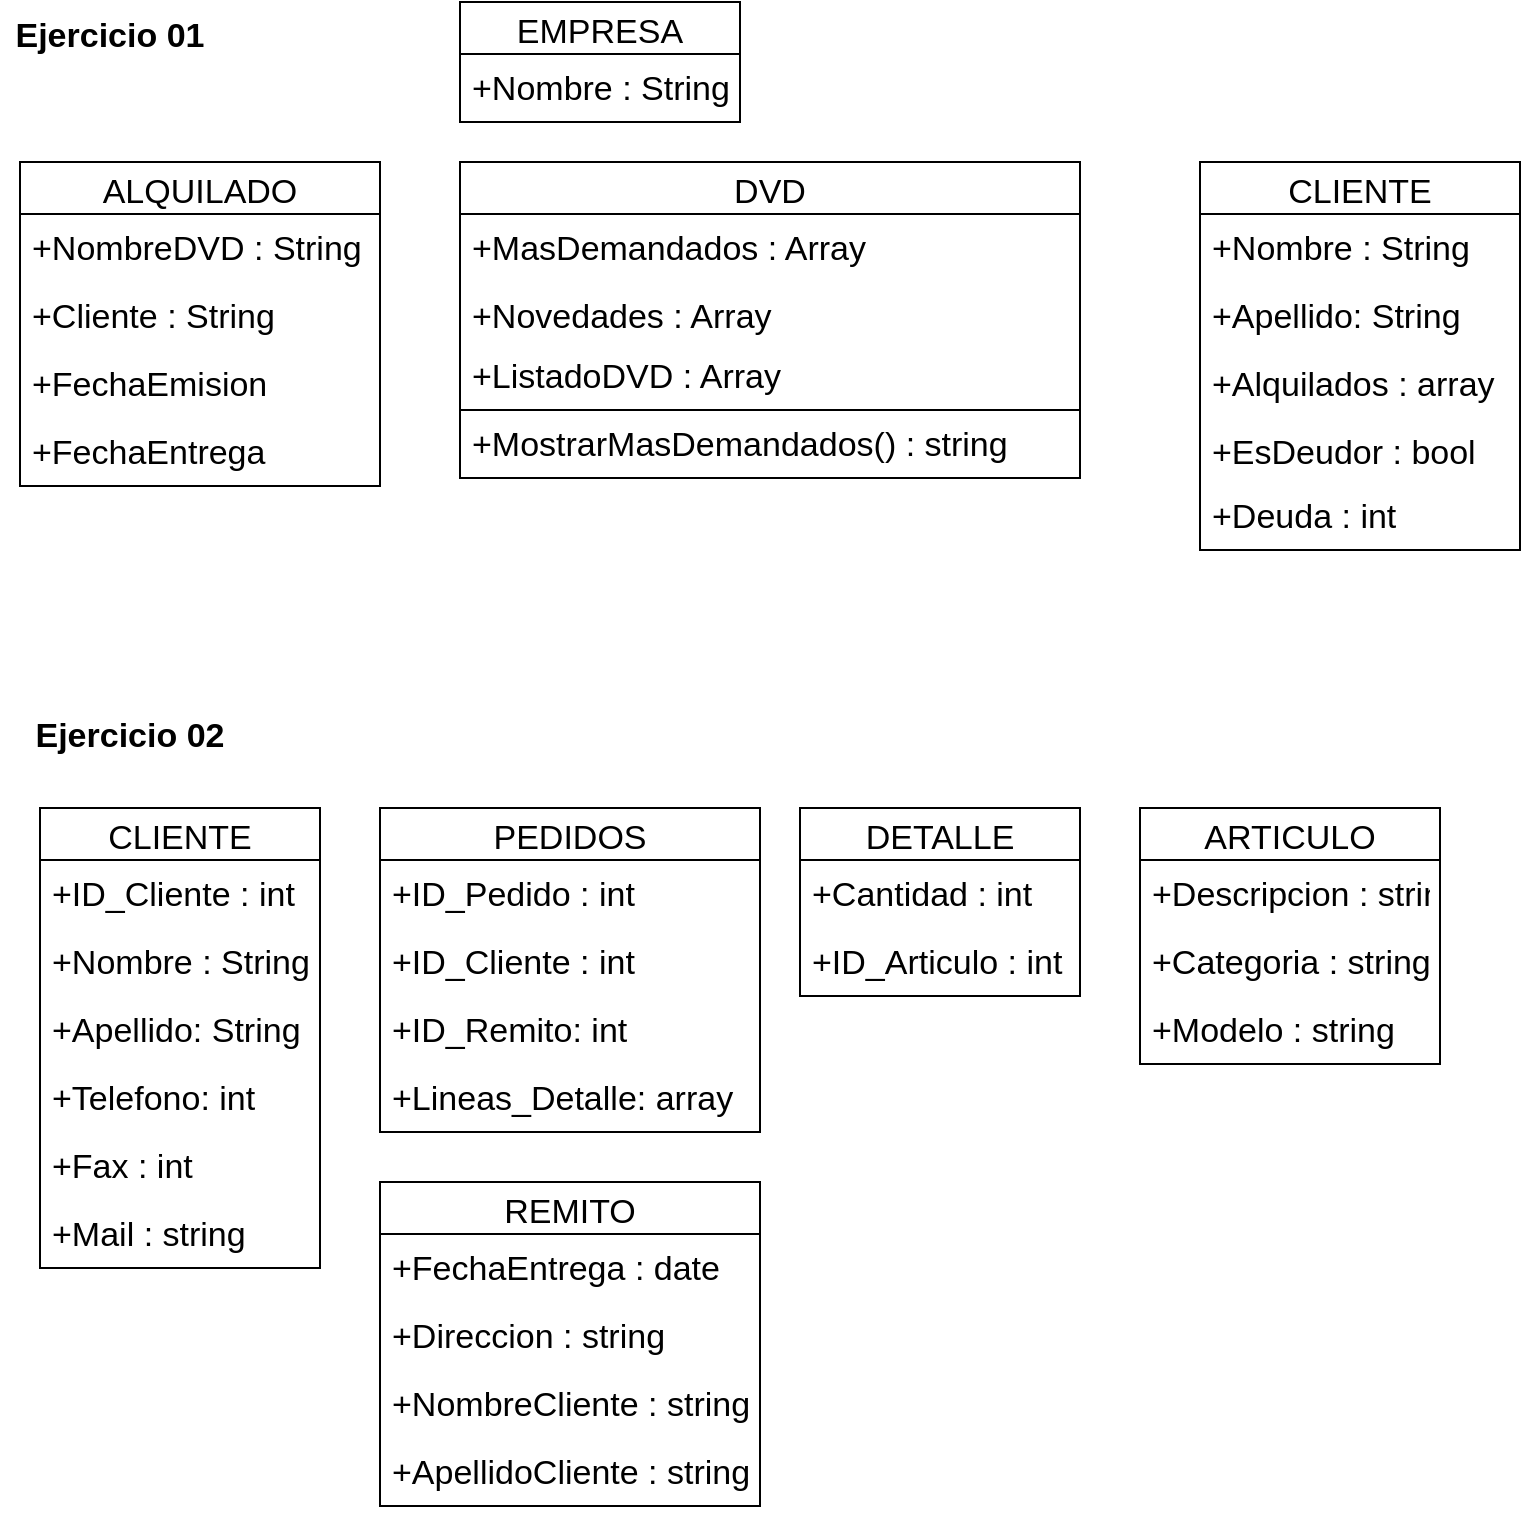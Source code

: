 <mxfile version="20.2.8" type="device"><diagram id="ye4yj8Gbk5YCdJ6O2I1f" name="Página-1"><mxGraphModel dx="400" dy="500" grid="1" gridSize="10" guides="1" tooltips="1" connect="1" arrows="1" fold="1" page="1" pageScale="1" pageWidth="827" pageHeight="1169" math="0" shadow="0"><root><mxCell id="0"/><mxCell id="1" parent="0"/><mxCell id="_At8hHxsudeZm6LvL_od-1" value="Ejercicio 01" style="text;align=center;fontStyle=1;verticalAlign=middle;spacingLeft=3;spacingRight=3;strokeColor=none;rotatable=0;points=[[0,0.5],[1,0.5]];portConstraint=eastwest;fontSize=17;" parent="1" vertex="1"><mxGeometry x="30" y="20" width="110" height="30" as="geometry"/></mxCell><mxCell id="_At8hHxsudeZm6LvL_od-32" value="Ejercicio 02" style="text;align=center;fontStyle=1;verticalAlign=middle;spacingLeft=3;spacingRight=3;strokeColor=none;rotatable=0;points=[[0,0.5],[1,0.5]];portConstraint=eastwest;fontSize=17;" parent="1" vertex="1"><mxGeometry x="40" y="370" width="110" height="30" as="geometry"/></mxCell><mxCell id="_At8hHxsudeZm6LvL_od-43" value="EMPRESA" style="swimlane;fontStyle=0;childLayout=stackLayout;horizontal=1;startSize=26;fillColor=none;horizontalStack=0;resizeParent=1;resizeParentMax=0;resizeLast=0;collapsible=1;marginBottom=0;fontSize=17;" parent="1" vertex="1"><mxGeometry x="260" y="20" width="140" height="60" as="geometry"/></mxCell><mxCell id="_At8hHxsudeZm6LvL_od-44" value="+Nombre : String" style="text;strokeColor=none;fillColor=none;align=left;verticalAlign=top;spacingLeft=4;spacingRight=4;overflow=hidden;rotatable=0;points=[[0,0.5],[1,0.5]];portConstraint=eastwest;fontSize=17;" parent="_At8hHxsudeZm6LvL_od-43" vertex="1"><mxGeometry y="26" width="140" height="34" as="geometry"/></mxCell><mxCell id="_At8hHxsudeZm6LvL_od-50" value="ALQUILADO" style="swimlane;fontStyle=0;childLayout=stackLayout;horizontal=1;startSize=26;fillColor=none;horizontalStack=0;resizeParent=1;resizeParentMax=0;resizeLast=0;collapsible=1;marginBottom=0;fontSize=17;" parent="1" vertex="1"><mxGeometry x="40" y="100" width="180" height="162" as="geometry"/></mxCell><mxCell id="_At8hHxsudeZm6LvL_od-51" value="+NombreDVD : String" style="text;strokeColor=none;fillColor=none;align=left;verticalAlign=top;spacingLeft=4;spacingRight=4;overflow=hidden;rotatable=0;points=[[0,0.5],[1,0.5]];portConstraint=eastwest;fontSize=17;" parent="_At8hHxsudeZm6LvL_od-50" vertex="1"><mxGeometry y="26" width="180" height="34" as="geometry"/></mxCell><mxCell id="_At8hHxsudeZm6LvL_od-63" value="+Cliente : String" style="text;strokeColor=none;fillColor=none;align=left;verticalAlign=top;spacingLeft=4;spacingRight=4;overflow=hidden;rotatable=0;points=[[0,0.5],[1,0.5]];portConstraint=eastwest;fontSize=17;" parent="_At8hHxsudeZm6LvL_od-50" vertex="1"><mxGeometry y="60" width="180" height="34" as="geometry"/></mxCell><mxCell id="_At8hHxsudeZm6LvL_od-64" value="+FechaEmision" style="text;strokeColor=none;fillColor=none;align=left;verticalAlign=top;spacingLeft=4;spacingRight=4;overflow=hidden;rotatable=0;points=[[0,0.5],[1,0.5]];portConstraint=eastwest;fontSize=17;" parent="_At8hHxsudeZm6LvL_od-50" vertex="1"><mxGeometry y="94" width="180" height="34" as="geometry"/></mxCell><mxCell id="_At8hHxsudeZm6LvL_od-66" value="+FechaEntrega" style="text;strokeColor=none;fillColor=none;align=left;verticalAlign=top;spacingLeft=4;spacingRight=4;overflow=hidden;rotatable=0;points=[[0,0.5],[1,0.5]];portConstraint=eastwest;fontSize=17;" parent="_At8hHxsudeZm6LvL_od-50" vertex="1"><mxGeometry y="128" width="180" height="34" as="geometry"/></mxCell><mxCell id="_At8hHxsudeZm6LvL_od-53" value="DVD" style="swimlane;fontStyle=0;childLayout=stackLayout;horizontal=1;startSize=26;fillColor=none;horizontalStack=0;resizeParent=1;resizeParentMax=0;resizeLast=0;collapsible=1;marginBottom=0;fontSize=17;" parent="1" vertex="1"><mxGeometry x="260" y="100" width="310" height="158" as="geometry"/></mxCell><mxCell id="_At8hHxsudeZm6LvL_od-54" value="+MasDemandados : Array&#10;" style="text;strokeColor=none;fillColor=none;align=left;verticalAlign=top;spacingLeft=4;spacingRight=4;overflow=hidden;rotatable=0;points=[[0,0.5],[1,0.5]];portConstraint=eastwest;fontSize=17;" parent="_At8hHxsudeZm6LvL_od-53" vertex="1"><mxGeometry y="26" width="310" height="34" as="geometry"/></mxCell><mxCell id="_At8hHxsudeZm6LvL_od-58" value="+Novedades : Array" style="text;strokeColor=none;fillColor=none;align=left;verticalAlign=top;spacingLeft=4;spacingRight=4;overflow=hidden;rotatable=0;points=[[0,0.5],[1,0.5]];portConstraint=eastwest;fontSize=17;" parent="_At8hHxsudeZm6LvL_od-53" vertex="1"><mxGeometry y="60" width="310" height="30" as="geometry"/></mxCell><mxCell id="_At8hHxsudeZm6LvL_od-59" value="+ListadoDVD : Array" style="text;strokeColor=none;fillColor=none;align=left;verticalAlign=top;spacingLeft=4;spacingRight=4;overflow=hidden;rotatable=0;points=[[0,0.5],[1,0.5]];portConstraint=eastwest;fontSize=17;" parent="_At8hHxsudeZm6LvL_od-53" vertex="1"><mxGeometry y="90" width="310" height="34" as="geometry"/></mxCell><mxCell id="i-8m0HgFUzfrP8XlpAkE-1" value="+MostrarMasDemandados() : string" style="text;align=left;verticalAlign=top;spacingLeft=4;spacingRight=4;overflow=hidden;rotatable=0;points=[[0,0.5],[1,0.5]];portConstraint=eastwest;fontSize=17;strokeColor=default;" vertex="1" parent="_At8hHxsudeZm6LvL_od-53"><mxGeometry y="124" width="310" height="34" as="geometry"/></mxCell><mxCell id="_At8hHxsudeZm6LvL_od-55" value="CLIENTE" style="swimlane;fontStyle=0;childLayout=stackLayout;horizontal=1;startSize=26;fillColor=none;horizontalStack=0;resizeParent=1;resizeParentMax=0;resizeLast=0;collapsible=1;marginBottom=0;fontSize=17;" parent="1" vertex="1"><mxGeometry x="630" y="100" width="160" height="194" as="geometry"/></mxCell><mxCell id="_At8hHxsudeZm6LvL_od-56" value="+Nombre : String" style="text;strokeColor=none;fillColor=none;align=left;verticalAlign=top;spacingLeft=4;spacingRight=4;overflow=hidden;rotatable=0;points=[[0,0.5],[1,0.5]];portConstraint=eastwest;fontSize=17;" parent="_At8hHxsudeZm6LvL_od-55" vertex="1"><mxGeometry y="26" width="160" height="34" as="geometry"/></mxCell><mxCell id="_At8hHxsudeZm6LvL_od-57" value="+Apellido: String" style="text;strokeColor=none;fillColor=none;align=left;verticalAlign=top;spacingLeft=4;spacingRight=4;overflow=hidden;rotatable=0;points=[[0,0.5],[1,0.5]];portConstraint=eastwest;fontSize=17;" parent="_At8hHxsudeZm6LvL_od-55" vertex="1"><mxGeometry y="60" width="160" height="34" as="geometry"/></mxCell><mxCell id="_At8hHxsudeZm6LvL_od-67" value="+Alquilados : array" style="text;strokeColor=none;fillColor=none;align=left;verticalAlign=top;spacingLeft=4;spacingRight=4;overflow=hidden;rotatable=0;points=[[0,0.5],[1,0.5]];portConstraint=eastwest;fontSize=17;" parent="_At8hHxsudeZm6LvL_od-55" vertex="1"><mxGeometry y="94" width="160" height="34" as="geometry"/></mxCell><mxCell id="_At8hHxsudeZm6LvL_od-98" value="+EsDeudor : bool" style="text;strokeColor=none;fillColor=none;align=left;verticalAlign=top;spacingLeft=4;spacingRight=4;overflow=hidden;rotatable=0;points=[[0,0.5],[1,0.5]];portConstraint=eastwest;fontSize=17;" parent="_At8hHxsudeZm6LvL_od-55" vertex="1"><mxGeometry y="128" width="160" height="32" as="geometry"/></mxCell><mxCell id="_At8hHxsudeZm6LvL_od-68" value="+Deuda : int" style="text;strokeColor=none;fillColor=none;align=left;verticalAlign=top;spacingLeft=4;spacingRight=4;overflow=hidden;rotatable=0;points=[[0,0.5],[1,0.5]];portConstraint=eastwest;fontSize=17;" parent="_At8hHxsudeZm6LvL_od-55" vertex="1"><mxGeometry y="160" width="160" height="34" as="geometry"/></mxCell><mxCell id="_At8hHxsudeZm6LvL_od-69" value="CLIENTE" style="swimlane;fontStyle=0;childLayout=stackLayout;horizontal=1;startSize=26;fillColor=none;horizontalStack=0;resizeParent=1;resizeParentMax=0;resizeLast=0;collapsible=1;marginBottom=0;fontSize=17;" parent="1" vertex="1"><mxGeometry x="50" y="423" width="140" height="230" as="geometry"/></mxCell><mxCell id="_At8hHxsudeZm6LvL_od-73" value="+ID_Cliente : int" style="text;strokeColor=none;fillColor=none;align=left;verticalAlign=top;spacingLeft=4;spacingRight=4;overflow=hidden;rotatable=0;points=[[0,0.5],[1,0.5]];portConstraint=eastwest;fontSize=17;" parent="_At8hHxsudeZm6LvL_od-69" vertex="1"><mxGeometry y="26" width="140" height="34" as="geometry"/></mxCell><mxCell id="_At8hHxsudeZm6LvL_od-70" value="+Nombre : String" style="text;strokeColor=none;fillColor=none;align=left;verticalAlign=top;spacingLeft=4;spacingRight=4;overflow=hidden;rotatable=0;points=[[0,0.5],[1,0.5]];portConstraint=eastwest;fontSize=17;" parent="_At8hHxsudeZm6LvL_od-69" vertex="1"><mxGeometry y="60" width="140" height="34" as="geometry"/></mxCell><mxCell id="_At8hHxsudeZm6LvL_od-71" value="+Apellido: String" style="text;strokeColor=none;fillColor=none;align=left;verticalAlign=top;spacingLeft=4;spacingRight=4;overflow=hidden;rotatable=0;points=[[0,0.5],[1,0.5]];portConstraint=eastwest;fontSize=17;" parent="_At8hHxsudeZm6LvL_od-69" vertex="1"><mxGeometry y="94" width="140" height="34" as="geometry"/></mxCell><mxCell id="_At8hHxsudeZm6LvL_od-72" value="+Telefono: int" style="text;strokeColor=none;fillColor=none;align=left;verticalAlign=top;spacingLeft=4;spacingRight=4;overflow=hidden;rotatable=0;points=[[0,0.5],[1,0.5]];portConstraint=eastwest;fontSize=17;" parent="_At8hHxsudeZm6LvL_od-69" vertex="1"><mxGeometry y="128" width="140" height="34" as="geometry"/></mxCell><mxCell id="_At8hHxsudeZm6LvL_od-74" value="+Fax : int" style="text;strokeColor=none;fillColor=none;align=left;verticalAlign=top;spacingLeft=4;spacingRight=4;overflow=hidden;rotatable=0;points=[[0,0.5],[1,0.5]];portConstraint=eastwest;fontSize=17;" parent="_At8hHxsudeZm6LvL_od-69" vertex="1"><mxGeometry y="162" width="140" height="34" as="geometry"/></mxCell><mxCell id="_At8hHxsudeZm6LvL_od-75" value="+Mail : string" style="text;strokeColor=none;fillColor=none;align=left;verticalAlign=top;spacingLeft=4;spacingRight=4;overflow=hidden;rotatable=0;points=[[0,0.5],[1,0.5]];portConstraint=eastwest;fontSize=17;" parent="_At8hHxsudeZm6LvL_od-69" vertex="1"><mxGeometry y="196" width="140" height="34" as="geometry"/></mxCell><mxCell id="_At8hHxsudeZm6LvL_od-76" value="PEDIDOS" style="swimlane;fontStyle=0;childLayout=stackLayout;horizontal=1;startSize=26;fillColor=none;horizontalStack=0;resizeParent=1;resizeParentMax=0;resizeLast=0;collapsible=1;marginBottom=0;fontSize=17;" parent="1" vertex="1"><mxGeometry x="220" y="423" width="190" height="162" as="geometry"/></mxCell><mxCell id="_At8hHxsudeZm6LvL_od-77" value="+ID_Pedido : int" style="text;strokeColor=none;fillColor=none;align=left;verticalAlign=top;spacingLeft=4;spacingRight=4;overflow=hidden;rotatable=0;points=[[0,0.5],[1,0.5]];portConstraint=eastwest;fontSize=17;" parent="_At8hHxsudeZm6LvL_od-76" vertex="1"><mxGeometry y="26" width="190" height="34" as="geometry"/></mxCell><mxCell id="_At8hHxsudeZm6LvL_od-78" value="+ID_Cliente : int" style="text;strokeColor=none;fillColor=none;align=left;verticalAlign=top;spacingLeft=4;spacingRight=4;overflow=hidden;rotatable=0;points=[[0,0.5],[1,0.5]];portConstraint=eastwest;fontSize=17;" parent="_At8hHxsudeZm6LvL_od-76" vertex="1"><mxGeometry y="60" width="190" height="34" as="geometry"/></mxCell><mxCell id="_At8hHxsudeZm6LvL_od-97" value="+ID_Remito: int" style="text;strokeColor=none;fillColor=none;align=left;verticalAlign=top;spacingLeft=4;spacingRight=4;overflow=hidden;rotatable=0;points=[[0,0.5],[1,0.5]];portConstraint=eastwest;fontSize=17;" parent="_At8hHxsudeZm6LvL_od-76" vertex="1"><mxGeometry y="94" width="190" height="34" as="geometry"/></mxCell><mxCell id="_At8hHxsudeZm6LvL_od-79" value="+Lineas_Detalle: array" style="text;strokeColor=none;fillColor=none;align=left;verticalAlign=top;spacingLeft=4;spacingRight=4;overflow=hidden;rotatable=0;points=[[0,0.5],[1,0.5]];portConstraint=eastwest;fontSize=17;" parent="_At8hHxsudeZm6LvL_od-76" vertex="1"><mxGeometry y="128" width="190" height="34" as="geometry"/></mxCell><mxCell id="_At8hHxsudeZm6LvL_od-83" value="DETALLE" style="swimlane;fontStyle=0;childLayout=stackLayout;horizontal=1;startSize=26;fillColor=none;horizontalStack=0;resizeParent=1;resizeParentMax=0;resizeLast=0;collapsible=1;marginBottom=0;fontSize=17;" parent="1" vertex="1"><mxGeometry x="430" y="423" width="140" height="94" as="geometry"/></mxCell><mxCell id="_At8hHxsudeZm6LvL_od-84" value="+Cantidad : int" style="text;strokeColor=none;fillColor=none;align=left;verticalAlign=top;spacingLeft=4;spacingRight=4;overflow=hidden;rotatable=0;points=[[0,0.5],[1,0.5]];portConstraint=eastwest;fontSize=17;" parent="_At8hHxsudeZm6LvL_od-83" vertex="1"><mxGeometry y="26" width="140" height="34" as="geometry"/></mxCell><mxCell id="_At8hHxsudeZm6LvL_od-85" value="+ID_Articulo : int" style="text;strokeColor=none;fillColor=none;align=left;verticalAlign=top;spacingLeft=4;spacingRight=4;overflow=hidden;rotatable=0;points=[[0,0.5],[1,0.5]];portConstraint=eastwest;fontSize=17;" parent="_At8hHxsudeZm6LvL_od-83" vertex="1"><mxGeometry y="60" width="140" height="34" as="geometry"/></mxCell><mxCell id="_At8hHxsudeZm6LvL_od-88" value="ARTICULO" style="swimlane;fontStyle=0;childLayout=stackLayout;horizontal=1;startSize=26;fillColor=none;horizontalStack=0;resizeParent=1;resizeParentMax=0;resizeLast=0;collapsible=1;marginBottom=0;fontSize=17;" parent="1" vertex="1"><mxGeometry x="600" y="423" width="150" height="128" as="geometry"/></mxCell><mxCell id="_At8hHxsudeZm6LvL_od-89" value="+Descripcion : string" style="text;strokeColor=none;fillColor=none;align=left;verticalAlign=top;spacingLeft=4;spacingRight=4;overflow=hidden;rotatable=0;points=[[0,0.5],[1,0.5]];portConstraint=eastwest;fontSize=17;" parent="_At8hHxsudeZm6LvL_od-88" vertex="1"><mxGeometry y="26" width="150" height="34" as="geometry"/></mxCell><mxCell id="_At8hHxsudeZm6LvL_od-90" value="+Categoria : string" style="text;strokeColor=none;fillColor=none;align=left;verticalAlign=top;spacingLeft=4;spacingRight=4;overflow=hidden;rotatable=0;points=[[0,0.5],[1,0.5]];portConstraint=eastwest;fontSize=17;" parent="_At8hHxsudeZm6LvL_od-88" vertex="1"><mxGeometry y="60" width="150" height="34" as="geometry"/></mxCell><mxCell id="_At8hHxsudeZm6LvL_od-91" value="+Modelo : string" style="text;strokeColor=none;fillColor=none;align=left;verticalAlign=top;spacingLeft=4;spacingRight=4;overflow=hidden;rotatable=0;points=[[0,0.5],[1,0.5]];portConstraint=eastwest;fontSize=17;" parent="_At8hHxsudeZm6LvL_od-88" vertex="1"><mxGeometry y="94" width="150" height="34" as="geometry"/></mxCell><mxCell id="_At8hHxsudeZm6LvL_od-92" value="REMITO" style="swimlane;fontStyle=0;childLayout=stackLayout;horizontal=1;startSize=26;fillColor=none;horizontalStack=0;resizeParent=1;resizeParentMax=0;resizeLast=0;collapsible=1;marginBottom=0;fontSize=17;" parent="1" vertex="1"><mxGeometry x="220" y="610" width="190" height="162" as="geometry"/></mxCell><mxCell id="_At8hHxsudeZm6LvL_od-93" value="+FechaEntrega : date" style="text;strokeColor=none;fillColor=none;align=left;verticalAlign=top;spacingLeft=4;spacingRight=4;overflow=hidden;rotatable=0;points=[[0,0.5],[1,0.5]];portConstraint=eastwest;fontSize=17;" parent="_At8hHxsudeZm6LvL_od-92" vertex="1"><mxGeometry y="26" width="190" height="34" as="geometry"/></mxCell><mxCell id="_At8hHxsudeZm6LvL_od-94" value="+Direccion : string" style="text;strokeColor=none;fillColor=none;align=left;verticalAlign=top;spacingLeft=4;spacingRight=4;overflow=hidden;rotatable=0;points=[[0,0.5],[1,0.5]];portConstraint=eastwest;fontSize=17;" parent="_At8hHxsudeZm6LvL_od-92" vertex="1"><mxGeometry y="60" width="190" height="34" as="geometry"/></mxCell><mxCell id="_At8hHxsudeZm6LvL_od-95" value="+NombreCliente : string&#10;" style="text;strokeColor=none;fillColor=none;align=left;verticalAlign=top;spacingLeft=4;spacingRight=4;overflow=hidden;rotatable=0;points=[[0,0.5],[1,0.5]];portConstraint=eastwest;fontSize=17;" parent="_At8hHxsudeZm6LvL_od-92" vertex="1"><mxGeometry y="94" width="190" height="34" as="geometry"/></mxCell><mxCell id="_At8hHxsudeZm6LvL_od-96" value="+ApellidoCliente : string&#10;" style="text;strokeColor=none;fillColor=none;align=left;verticalAlign=top;spacingLeft=4;spacingRight=4;overflow=hidden;rotatable=0;points=[[0,0.5],[1,0.5]];portConstraint=eastwest;fontSize=17;" parent="_At8hHxsudeZm6LvL_od-92" vertex="1"><mxGeometry y="128" width="190" height="34" as="geometry"/></mxCell></root></mxGraphModel></diagram></mxfile>